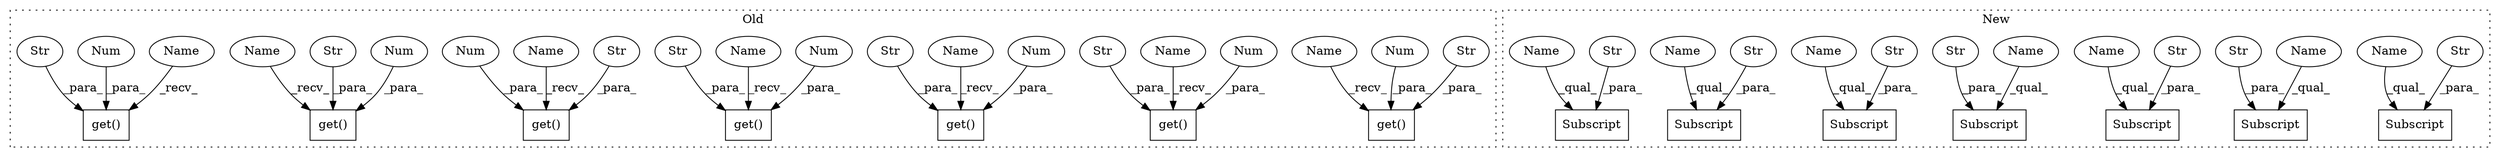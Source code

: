 digraph G {
subgraph cluster0 {
1 [label="get()" a="75" s="987,1025" l="11,1" shape="box"];
3 [label="Str" a="66" s="998" l="24" shape="ellipse"];
5 [label="Num" a="76" s="1024" l="1" shape="ellipse"];
18 [label="get()" a="75" s="1149,1183" l="11,1" shape="box"];
19 [label="Str" a="66" s="1160" l="20" shape="ellipse"];
20 [label="get()" a="75" s="1070,1115" l="11,1" shape="box"];
21 [label="Str" a="66" s="1081" l="31" shape="ellipse"];
22 [label="get()" a="75" s="1311,1338" l="11,1" shape="box"];
23 [label="Str" a="66" s="1322" l="12" shape="ellipse"];
24 [label="get()" a="75" s="924,949" l="11,1" shape="box"];
25 [label="Str" a="66" s="935" l="11" shape="ellipse"];
26 [label="get()" a="75" s="874,899" l="11,1" shape="box"];
27 [label="Str" a="66" s="885" l="9" shape="ellipse"];
28 [label="Num" a="76" s="896" l="3" shape="ellipse"];
29 [label="get()" a="75" s="1259,1285" l="11,1" shape="box"];
30 [label="Str" a="66" s="1270" l="10" shape="ellipse"];
31 [label="Num" a="76" s="1336" l="2" shape="ellipse"];
32 [label="Num" a="76" s="1182" l="1" shape="ellipse"];
33 [label="Num" a="76" s="1114" l="1" shape="ellipse"];
34 [label="Num" a="76" s="1282" l="3" shape="ellipse"];
35 [label="Num" a="76" s="948" l="1" shape="ellipse"];
43 [label="Name" a="87" s="1070" l="6" shape="ellipse"];
44 [label="Name" a="87" s="1259" l="6" shape="ellipse"];
45 [label="Name" a="87" s="874" l="6" shape="ellipse"];
46 [label="Name" a="87" s="987" l="6" shape="ellipse"];
47 [label="Name" a="87" s="1311" l="6" shape="ellipse"];
48 [label="Name" a="87" s="1149" l="6" shape="ellipse"];
49 [label="Name" a="87" s="924" l="6" shape="ellipse"];
label = "Old";
style="dotted";
}
subgraph cluster1 {
2 [label="Subscript" a="63" s="1508,0" l="20,0" shape="box"];
4 [label="Str" a="66" s="1515" l="12" shape="ellipse"];
6 [label="Subscript" a="63" s="1371,0" l="28,0" shape="box"];
7 [label="Str" a="66" s="1378" l="20" shape="ellipse"];
8 [label="Subscript" a="63" s="1465,0" l="18,0" shape="box"];
9 [label="Str" a="66" s="1472" l="10" shape="ellipse"];
10 [label="Subscript" a="63" s="1167,0" l="19,0" shape="box"];
11 [label="Str" a="66" s="1174" l="11" shape="ellipse"];
12 [label="Subscript" a="63" s="1223,0" l="32,0" shape="box"];
13 [label="Str" a="66" s="1230" l="24" shape="ellipse"];
14 [label="Subscript" a="63" s="1299,0" l="39,0" shape="box"];
15 [label="Str" a="66" s="1306" l="31" shape="ellipse"];
16 [label="Subscript" a="63" s="1423,0" l="19,0" shape="box"];
17 [label="Str" a="66" s="1430" l="11" shape="ellipse"];
36 [label="Name" a="87" s="1508" l="6" shape="ellipse"];
37 [label="Name" a="87" s="1167" l="6" shape="ellipse"];
38 [label="Name" a="87" s="1423" l="6" shape="ellipse"];
39 [label="Name" a="87" s="1371" l="6" shape="ellipse"];
40 [label="Name" a="87" s="1299" l="6" shape="ellipse"];
41 [label="Name" a="87" s="1223" l="6" shape="ellipse"];
42 [label="Name" a="87" s="1465" l="6" shape="ellipse"];
label = "New";
style="dotted";
}
3 -> 1 [label="_para_"];
4 -> 2 [label="_para_"];
5 -> 1 [label="_para_"];
7 -> 6 [label="_para_"];
9 -> 8 [label="_para_"];
11 -> 10 [label="_para_"];
13 -> 12 [label="_para_"];
15 -> 14 [label="_para_"];
17 -> 16 [label="_para_"];
19 -> 18 [label="_para_"];
21 -> 20 [label="_para_"];
23 -> 22 [label="_para_"];
25 -> 24 [label="_para_"];
27 -> 26 [label="_para_"];
28 -> 26 [label="_para_"];
30 -> 29 [label="_para_"];
31 -> 22 [label="_para_"];
32 -> 18 [label="_para_"];
33 -> 20 [label="_para_"];
34 -> 29 [label="_para_"];
35 -> 24 [label="_para_"];
36 -> 2 [label="_qual_"];
37 -> 10 [label="_qual_"];
38 -> 16 [label="_qual_"];
39 -> 6 [label="_qual_"];
40 -> 14 [label="_qual_"];
41 -> 12 [label="_qual_"];
42 -> 8 [label="_qual_"];
43 -> 20 [label="_recv_"];
44 -> 29 [label="_recv_"];
45 -> 26 [label="_recv_"];
46 -> 1 [label="_recv_"];
47 -> 22 [label="_recv_"];
48 -> 18 [label="_recv_"];
49 -> 24 [label="_recv_"];
}